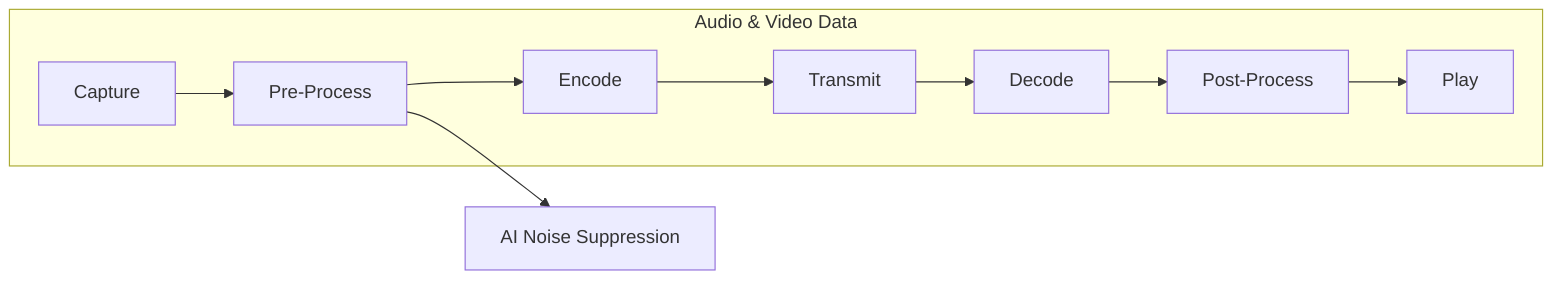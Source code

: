 flowchart LR
    subgraph sg1["Audio & Video Data"]
        Capture --> Pre-Process --> Encode --> Transmit --> Decode --> Post-Process --> Play
    end
    
    Pre-Process -- " " --> AI_Noise_Suppression["AI Noise Suppression"]